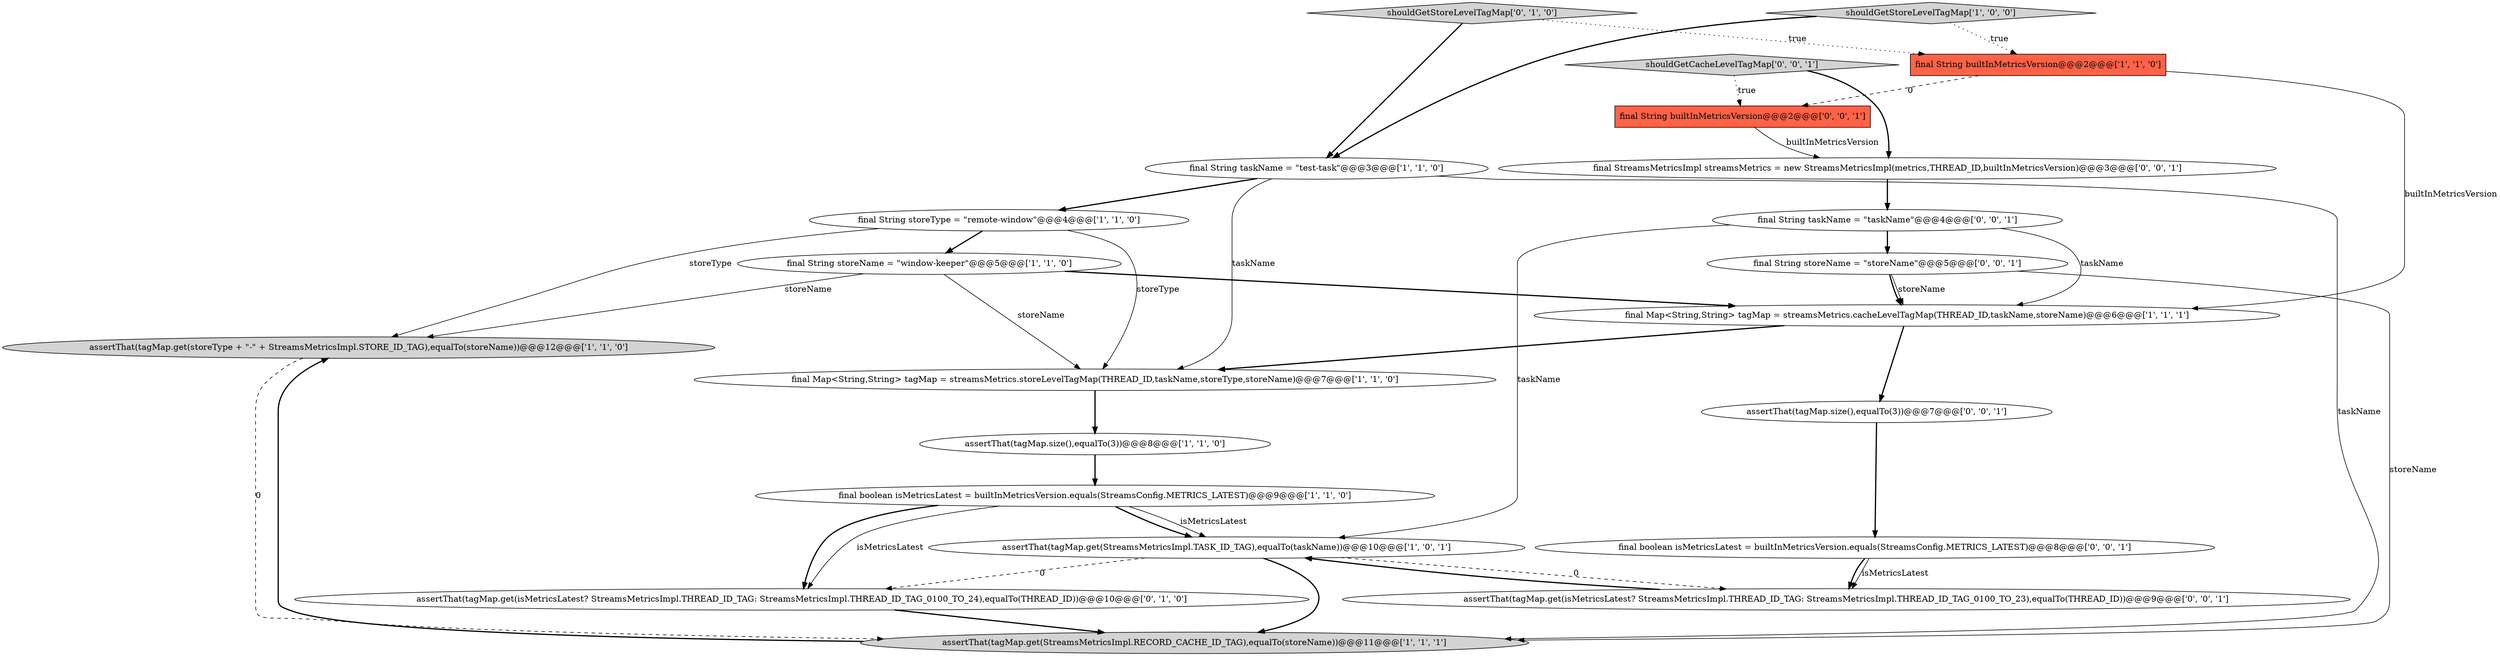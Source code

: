 digraph {
13 [style = filled, label = "shouldGetStoreLevelTagMap['0', '1', '0']", fillcolor = lightgray, shape = diamond image = "AAA0AAABBB2BBB"];
18 [style = filled, label = "final String builtInMetricsVersion@@@2@@@['0', '0', '1']", fillcolor = tomato, shape = box image = "AAA0AAABBB3BBB"];
6 [style = filled, label = "final boolean isMetricsLatest = builtInMetricsVersion.equals(StreamsConfig.METRICS_LATEST)@@@9@@@['1', '1', '0']", fillcolor = white, shape = ellipse image = "AAA0AAABBB1BBB"];
21 [style = filled, label = "assertThat(tagMap.size(),equalTo(3))@@@7@@@['0', '0', '1']", fillcolor = white, shape = ellipse image = "AAA0AAABBB3BBB"];
0 [style = filled, label = "final String taskName = \"test-task\"@@@3@@@['1', '1', '0']", fillcolor = white, shape = ellipse image = "AAA0AAABBB1BBB"];
15 [style = filled, label = "assertThat(tagMap.get(isMetricsLatest? StreamsMetricsImpl.THREAD_ID_TAG: StreamsMetricsImpl.THREAD_ID_TAG_0100_TO_23),equalTo(THREAD_ID))@@@9@@@['0', '0', '1']", fillcolor = white, shape = ellipse image = "AAA0AAABBB3BBB"];
3 [style = filled, label = "assertThat(tagMap.get(StreamsMetricsImpl.TASK_ID_TAG),equalTo(taskName))@@@10@@@['1', '0', '1']", fillcolor = white, shape = ellipse image = "AAA0AAABBB1BBB"];
12 [style = filled, label = "assertThat(tagMap.get(isMetricsLatest? StreamsMetricsImpl.THREAD_ID_TAG: StreamsMetricsImpl.THREAD_ID_TAG_0100_TO_24),equalTo(THREAD_ID))@@@10@@@['0', '1', '0']", fillcolor = white, shape = ellipse image = "AAA1AAABBB2BBB"];
9 [style = filled, label = "final String builtInMetricsVersion@@@2@@@['1', '1', '0']", fillcolor = tomato, shape = box image = "AAA0AAABBB1BBB"];
16 [style = filled, label = "shouldGetCacheLevelTagMap['0', '0', '1']", fillcolor = lightgray, shape = diamond image = "AAA0AAABBB3BBB"];
7 [style = filled, label = "final String storeType = \"remote-window\"@@@4@@@['1', '1', '0']", fillcolor = white, shape = ellipse image = "AAA0AAABBB1BBB"];
8 [style = filled, label = "assertThat(tagMap.get(storeType + \"-\" + StreamsMetricsImpl.STORE_ID_TAG),equalTo(storeName))@@@12@@@['1', '1', '0']", fillcolor = lightgray, shape = ellipse image = "AAA0AAABBB1BBB"];
2 [style = filled, label = "shouldGetStoreLevelTagMap['1', '0', '0']", fillcolor = lightgray, shape = diamond image = "AAA0AAABBB1BBB"];
20 [style = filled, label = "final boolean isMetricsLatest = builtInMetricsVersion.equals(StreamsConfig.METRICS_LATEST)@@@8@@@['0', '0', '1']", fillcolor = white, shape = ellipse image = "AAA0AAABBB3BBB"];
19 [style = filled, label = "final String storeName = \"storeName\"@@@5@@@['0', '0', '1']", fillcolor = white, shape = ellipse image = "AAA0AAABBB3BBB"];
14 [style = filled, label = "final String taskName = \"taskName\"@@@4@@@['0', '0', '1']", fillcolor = white, shape = ellipse image = "AAA0AAABBB3BBB"];
10 [style = filled, label = "final String storeName = \"window-keeper\"@@@5@@@['1', '1', '0']", fillcolor = white, shape = ellipse image = "AAA0AAABBB1BBB"];
11 [style = filled, label = "final Map<String,String> tagMap = streamsMetrics.storeLevelTagMap(THREAD_ID,taskName,storeType,storeName)@@@7@@@['1', '1', '0']", fillcolor = white, shape = ellipse image = "AAA0AAABBB1BBB"];
1 [style = filled, label = "assertThat(tagMap.size(),equalTo(3))@@@8@@@['1', '1', '0']", fillcolor = white, shape = ellipse image = "AAA0AAABBB1BBB"];
17 [style = filled, label = "final StreamsMetricsImpl streamsMetrics = new StreamsMetricsImpl(metrics,THREAD_ID,builtInMetricsVersion)@@@3@@@['0', '0', '1']", fillcolor = white, shape = ellipse image = "AAA0AAABBB3BBB"];
5 [style = filled, label = "final Map<String,String> tagMap = streamsMetrics.cacheLevelTagMap(THREAD_ID,taskName,storeName)@@@6@@@['1', '1', '1']", fillcolor = white, shape = ellipse image = "AAA0AAABBB1BBB"];
4 [style = filled, label = "assertThat(tagMap.get(StreamsMetricsImpl.RECORD_CACHE_ID_TAG),equalTo(storeName))@@@11@@@['1', '1', '1']", fillcolor = lightgray, shape = ellipse image = "AAA0AAABBB1BBB"];
9->18 [style = dashed, label="0"];
0->4 [style = solid, label="taskName"];
0->11 [style = solid, label="taskName"];
10->8 [style = solid, label="storeName"];
6->3 [style = solid, label="isMetricsLatest"];
10->11 [style = solid, label="storeName"];
19->5 [style = bold, label=""];
7->10 [style = bold, label=""];
13->0 [style = bold, label=""];
0->7 [style = bold, label=""];
14->5 [style = solid, label="taskName"];
2->9 [style = dotted, label="true"];
14->3 [style = solid, label="taskName"];
12->4 [style = bold, label=""];
20->15 [style = bold, label=""];
16->18 [style = dotted, label="true"];
11->1 [style = bold, label=""];
4->8 [style = bold, label=""];
17->14 [style = bold, label=""];
14->19 [style = bold, label=""];
13->9 [style = dotted, label="true"];
1->6 [style = bold, label=""];
19->4 [style = solid, label="storeName"];
19->5 [style = solid, label="storeName"];
20->15 [style = solid, label="isMetricsLatest"];
21->20 [style = bold, label=""];
5->21 [style = bold, label=""];
7->8 [style = solid, label="storeType"];
5->11 [style = bold, label=""];
9->5 [style = solid, label="builtInMetricsVersion"];
6->3 [style = bold, label=""];
6->12 [style = solid, label="isMetricsLatest"];
8->4 [style = dashed, label="0"];
3->15 [style = dashed, label="0"];
7->11 [style = solid, label="storeType"];
6->12 [style = bold, label=""];
15->3 [style = bold, label=""];
2->0 [style = bold, label=""];
16->17 [style = bold, label=""];
3->12 [style = dashed, label="0"];
18->17 [style = solid, label="builtInMetricsVersion"];
10->5 [style = bold, label=""];
3->4 [style = bold, label=""];
}
